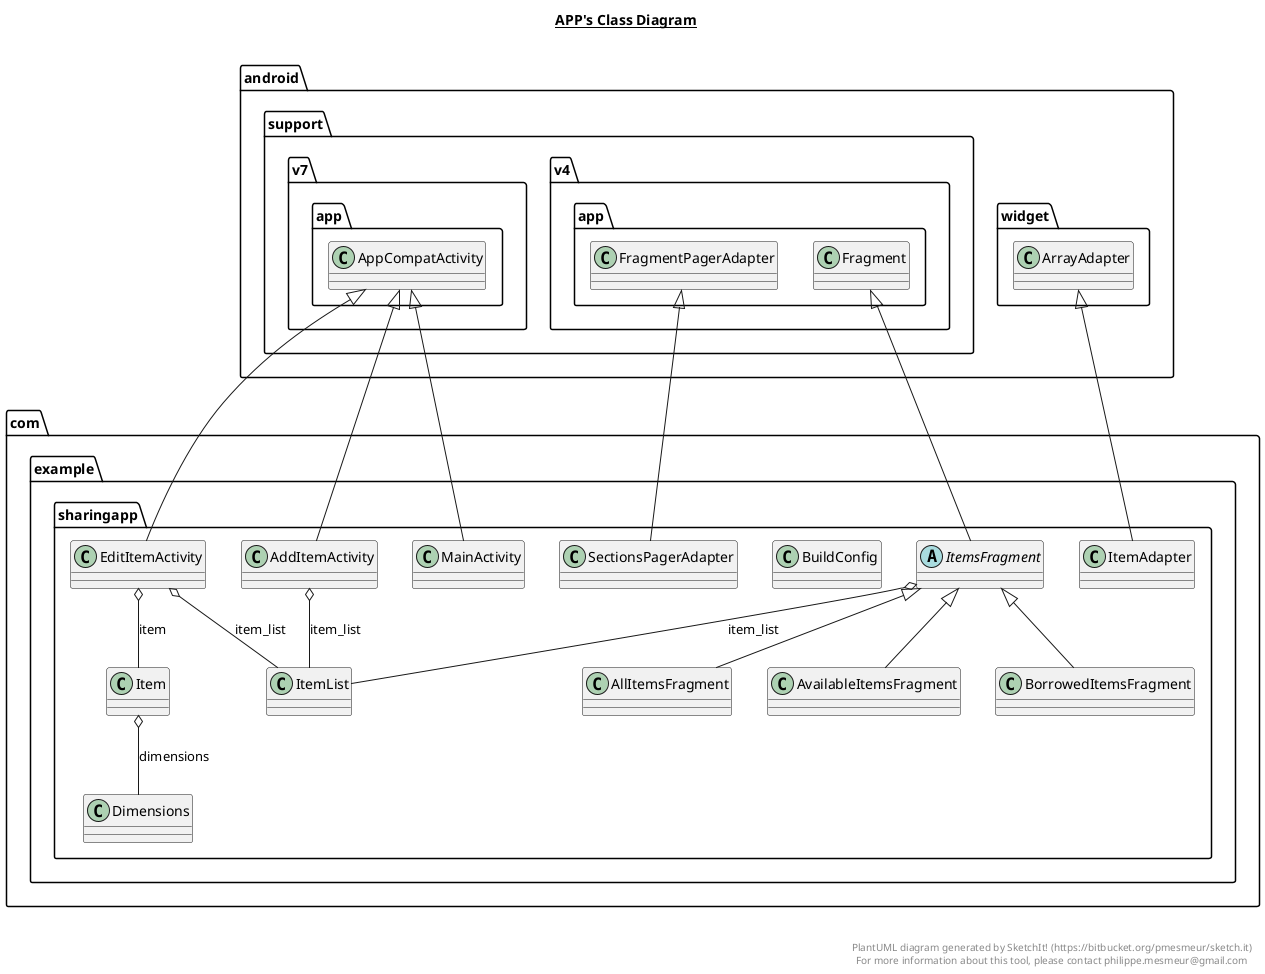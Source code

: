 @startuml

title __APP's Class Diagram__\n

  namespace com.example.sharingapp {
    class com.example.sharingapp.AddItemActivity {
    }
  }
  

  namespace com.example.sharingapp {
    class com.example.sharingapp.AllItemsFragment {
    }
  }
  

  namespace com.example.sharingapp {
    class com.example.sharingapp.AvailableItemsFragment {
    }
  }
  

  namespace com.example.sharingapp {
    class com.example.sharingapp.BorrowedItemsFragment {
    }
  }
  

  namespace com.example.sharingapp {
    class com.example.sharingapp.BuildConfig {
    }
  }
  

  namespace com.example.sharingapp {
    class com.example.sharingapp.Dimensions {
    }
  }
  

  namespace com.example.sharingapp {
    class com.example.sharingapp.EditItemActivity {
    }
  }
  

  namespace com.example.sharingapp {
    class com.example.sharingapp.Item {
    }
  }
  

  namespace com.example.sharingapp {
    class com.example.sharingapp.ItemAdapter {
    }
  }
  

  namespace com.example.sharingapp {
    class com.example.sharingapp.ItemList {
    }
  }
  

  namespace com.example.sharingapp {
    abstract class com.example.sharingapp.ItemsFragment {
    }
  }
  

  namespace com.example.sharingapp {
    class com.example.sharingapp.MainActivity {
    }
  }
  

  namespace com.example.sharingapp {
    class com.example.sharingapp.SectionsPagerAdapter {
    }
  }
  

  com.example.sharingapp.AddItemActivity -up-|> android.support.v7.app.AppCompatActivity
  com.example.sharingapp.AddItemActivity o-- com.example.sharingapp.ItemList : item_list
  com.example.sharingapp.AllItemsFragment -up-|> com.example.sharingapp.ItemsFragment
  com.example.sharingapp.AvailableItemsFragment -up-|> com.example.sharingapp.ItemsFragment
  com.example.sharingapp.BorrowedItemsFragment -up-|> com.example.sharingapp.ItemsFragment
  com.example.sharingapp.EditItemActivity -up-|> android.support.v7.app.AppCompatActivity
  com.example.sharingapp.EditItemActivity o-- com.example.sharingapp.Item : item
  com.example.sharingapp.EditItemActivity o-- com.example.sharingapp.ItemList : item_list
  com.example.sharingapp.Item o-- com.example.sharingapp.Dimensions : dimensions
  com.example.sharingapp.ItemAdapter -up-|> android.widget.ArrayAdapter
  com.example.sharingapp.ItemsFragment -up-|> android.support.v4.app.Fragment
  com.example.sharingapp.ItemsFragment o-- com.example.sharingapp.ItemList : item_list
  com.example.sharingapp.MainActivity -up-|> android.support.v7.app.AppCompatActivity
  com.example.sharingapp.SectionsPagerAdapter -up-|> android.support.v4.app.FragmentPagerAdapter


right footer


PlantUML diagram generated by SketchIt! (https://bitbucket.org/pmesmeur/sketch.it)
For more information about this tool, please contact philippe.mesmeur@gmail.com
endfooter

@enduml
